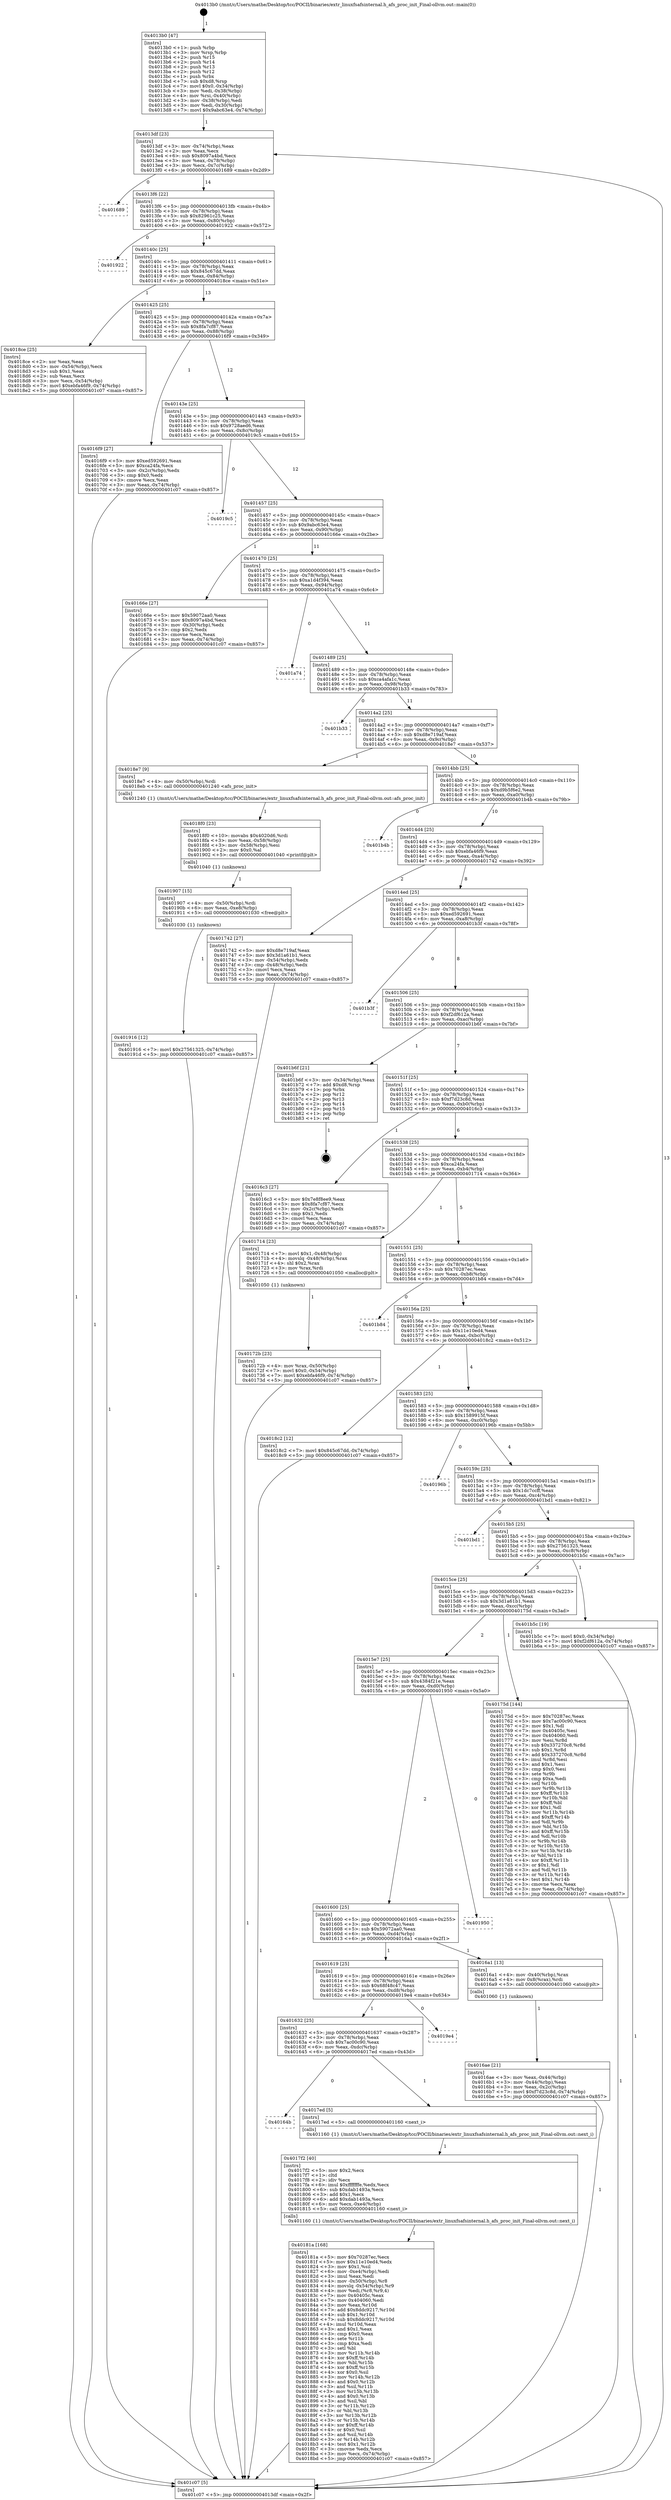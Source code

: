 digraph "0x4013b0" {
  label = "0x4013b0 (/mnt/c/Users/mathe/Desktop/tcc/POCII/binaries/extr_linuxfsafsinternal.h_afs_proc_init_Final-ollvm.out::main(0))"
  labelloc = "t"
  node[shape=record]

  Entry [label="",width=0.3,height=0.3,shape=circle,fillcolor=black,style=filled]
  "0x4013df" [label="{
     0x4013df [23]\l
     | [instrs]\l
     &nbsp;&nbsp;0x4013df \<+3\>: mov -0x74(%rbp),%eax\l
     &nbsp;&nbsp;0x4013e2 \<+2\>: mov %eax,%ecx\l
     &nbsp;&nbsp;0x4013e4 \<+6\>: sub $0x8097a4bd,%ecx\l
     &nbsp;&nbsp;0x4013ea \<+3\>: mov %eax,-0x78(%rbp)\l
     &nbsp;&nbsp;0x4013ed \<+3\>: mov %ecx,-0x7c(%rbp)\l
     &nbsp;&nbsp;0x4013f0 \<+6\>: je 0000000000401689 \<main+0x2d9\>\l
  }"]
  "0x401689" [label="{
     0x401689\l
  }", style=dashed]
  "0x4013f6" [label="{
     0x4013f6 [22]\l
     | [instrs]\l
     &nbsp;&nbsp;0x4013f6 \<+5\>: jmp 00000000004013fb \<main+0x4b\>\l
     &nbsp;&nbsp;0x4013fb \<+3\>: mov -0x78(%rbp),%eax\l
     &nbsp;&nbsp;0x4013fe \<+5\>: sub $0x82961c25,%eax\l
     &nbsp;&nbsp;0x401403 \<+3\>: mov %eax,-0x80(%rbp)\l
     &nbsp;&nbsp;0x401406 \<+6\>: je 0000000000401922 \<main+0x572\>\l
  }"]
  Exit [label="",width=0.3,height=0.3,shape=circle,fillcolor=black,style=filled,peripheries=2]
  "0x401922" [label="{
     0x401922\l
  }", style=dashed]
  "0x40140c" [label="{
     0x40140c [25]\l
     | [instrs]\l
     &nbsp;&nbsp;0x40140c \<+5\>: jmp 0000000000401411 \<main+0x61\>\l
     &nbsp;&nbsp;0x401411 \<+3\>: mov -0x78(%rbp),%eax\l
     &nbsp;&nbsp;0x401414 \<+5\>: sub $0x845c67dd,%eax\l
     &nbsp;&nbsp;0x401419 \<+6\>: mov %eax,-0x84(%rbp)\l
     &nbsp;&nbsp;0x40141f \<+6\>: je 00000000004018ce \<main+0x51e\>\l
  }"]
  "0x401916" [label="{
     0x401916 [12]\l
     | [instrs]\l
     &nbsp;&nbsp;0x401916 \<+7\>: movl $0x27561325,-0x74(%rbp)\l
     &nbsp;&nbsp;0x40191d \<+5\>: jmp 0000000000401c07 \<main+0x857\>\l
  }"]
  "0x4018ce" [label="{
     0x4018ce [25]\l
     | [instrs]\l
     &nbsp;&nbsp;0x4018ce \<+2\>: xor %eax,%eax\l
     &nbsp;&nbsp;0x4018d0 \<+3\>: mov -0x54(%rbp),%ecx\l
     &nbsp;&nbsp;0x4018d3 \<+3\>: sub $0x1,%eax\l
     &nbsp;&nbsp;0x4018d6 \<+2\>: sub %eax,%ecx\l
     &nbsp;&nbsp;0x4018d8 \<+3\>: mov %ecx,-0x54(%rbp)\l
     &nbsp;&nbsp;0x4018db \<+7\>: movl $0xebfa46f9,-0x74(%rbp)\l
     &nbsp;&nbsp;0x4018e2 \<+5\>: jmp 0000000000401c07 \<main+0x857\>\l
  }"]
  "0x401425" [label="{
     0x401425 [25]\l
     | [instrs]\l
     &nbsp;&nbsp;0x401425 \<+5\>: jmp 000000000040142a \<main+0x7a\>\l
     &nbsp;&nbsp;0x40142a \<+3\>: mov -0x78(%rbp),%eax\l
     &nbsp;&nbsp;0x40142d \<+5\>: sub $0x8fa7cf87,%eax\l
     &nbsp;&nbsp;0x401432 \<+6\>: mov %eax,-0x88(%rbp)\l
     &nbsp;&nbsp;0x401438 \<+6\>: je 00000000004016f9 \<main+0x349\>\l
  }"]
  "0x401907" [label="{
     0x401907 [15]\l
     | [instrs]\l
     &nbsp;&nbsp;0x401907 \<+4\>: mov -0x50(%rbp),%rdi\l
     &nbsp;&nbsp;0x40190b \<+6\>: mov %eax,-0xe8(%rbp)\l
     &nbsp;&nbsp;0x401911 \<+5\>: call 0000000000401030 \<free@plt\>\l
     | [calls]\l
     &nbsp;&nbsp;0x401030 \{1\} (unknown)\l
  }"]
  "0x4016f9" [label="{
     0x4016f9 [27]\l
     | [instrs]\l
     &nbsp;&nbsp;0x4016f9 \<+5\>: mov $0xed592691,%eax\l
     &nbsp;&nbsp;0x4016fe \<+5\>: mov $0xca24fa,%ecx\l
     &nbsp;&nbsp;0x401703 \<+3\>: mov -0x2c(%rbp),%edx\l
     &nbsp;&nbsp;0x401706 \<+3\>: cmp $0x0,%edx\l
     &nbsp;&nbsp;0x401709 \<+3\>: cmove %ecx,%eax\l
     &nbsp;&nbsp;0x40170c \<+3\>: mov %eax,-0x74(%rbp)\l
     &nbsp;&nbsp;0x40170f \<+5\>: jmp 0000000000401c07 \<main+0x857\>\l
  }"]
  "0x40143e" [label="{
     0x40143e [25]\l
     | [instrs]\l
     &nbsp;&nbsp;0x40143e \<+5\>: jmp 0000000000401443 \<main+0x93\>\l
     &nbsp;&nbsp;0x401443 \<+3\>: mov -0x78(%rbp),%eax\l
     &nbsp;&nbsp;0x401446 \<+5\>: sub $0x9728aed6,%eax\l
     &nbsp;&nbsp;0x40144b \<+6\>: mov %eax,-0x8c(%rbp)\l
     &nbsp;&nbsp;0x401451 \<+6\>: je 00000000004019c5 \<main+0x615\>\l
  }"]
  "0x4018f0" [label="{
     0x4018f0 [23]\l
     | [instrs]\l
     &nbsp;&nbsp;0x4018f0 \<+10\>: movabs $0x4020d6,%rdi\l
     &nbsp;&nbsp;0x4018fa \<+3\>: mov %eax,-0x58(%rbp)\l
     &nbsp;&nbsp;0x4018fd \<+3\>: mov -0x58(%rbp),%esi\l
     &nbsp;&nbsp;0x401900 \<+2\>: mov $0x0,%al\l
     &nbsp;&nbsp;0x401902 \<+5\>: call 0000000000401040 \<printf@plt\>\l
     | [calls]\l
     &nbsp;&nbsp;0x401040 \{1\} (unknown)\l
  }"]
  "0x4019c5" [label="{
     0x4019c5\l
  }", style=dashed]
  "0x401457" [label="{
     0x401457 [25]\l
     | [instrs]\l
     &nbsp;&nbsp;0x401457 \<+5\>: jmp 000000000040145c \<main+0xac\>\l
     &nbsp;&nbsp;0x40145c \<+3\>: mov -0x78(%rbp),%eax\l
     &nbsp;&nbsp;0x40145f \<+5\>: sub $0x9abc63e4,%eax\l
     &nbsp;&nbsp;0x401464 \<+6\>: mov %eax,-0x90(%rbp)\l
     &nbsp;&nbsp;0x40146a \<+6\>: je 000000000040166e \<main+0x2be\>\l
  }"]
  "0x40181a" [label="{
     0x40181a [168]\l
     | [instrs]\l
     &nbsp;&nbsp;0x40181a \<+5\>: mov $0x70287ec,%ecx\l
     &nbsp;&nbsp;0x40181f \<+5\>: mov $0x11e10ed4,%edx\l
     &nbsp;&nbsp;0x401824 \<+3\>: mov $0x1,%sil\l
     &nbsp;&nbsp;0x401827 \<+6\>: mov -0xe4(%rbp),%edi\l
     &nbsp;&nbsp;0x40182d \<+3\>: imul %eax,%edi\l
     &nbsp;&nbsp;0x401830 \<+4\>: mov -0x50(%rbp),%r8\l
     &nbsp;&nbsp;0x401834 \<+4\>: movslq -0x54(%rbp),%r9\l
     &nbsp;&nbsp;0x401838 \<+4\>: mov %edi,(%r8,%r9,4)\l
     &nbsp;&nbsp;0x40183c \<+7\>: mov 0x40405c,%eax\l
     &nbsp;&nbsp;0x401843 \<+7\>: mov 0x404060,%edi\l
     &nbsp;&nbsp;0x40184a \<+3\>: mov %eax,%r10d\l
     &nbsp;&nbsp;0x40184d \<+7\>: add $0x8ddc9217,%r10d\l
     &nbsp;&nbsp;0x401854 \<+4\>: sub $0x1,%r10d\l
     &nbsp;&nbsp;0x401858 \<+7\>: sub $0x8ddc9217,%r10d\l
     &nbsp;&nbsp;0x40185f \<+4\>: imul %r10d,%eax\l
     &nbsp;&nbsp;0x401863 \<+3\>: and $0x1,%eax\l
     &nbsp;&nbsp;0x401866 \<+3\>: cmp $0x0,%eax\l
     &nbsp;&nbsp;0x401869 \<+4\>: sete %r11b\l
     &nbsp;&nbsp;0x40186d \<+3\>: cmp $0xa,%edi\l
     &nbsp;&nbsp;0x401870 \<+3\>: setl %bl\l
     &nbsp;&nbsp;0x401873 \<+3\>: mov %r11b,%r14b\l
     &nbsp;&nbsp;0x401876 \<+4\>: xor $0xff,%r14b\l
     &nbsp;&nbsp;0x40187a \<+3\>: mov %bl,%r15b\l
     &nbsp;&nbsp;0x40187d \<+4\>: xor $0xff,%r15b\l
     &nbsp;&nbsp;0x401881 \<+4\>: xor $0x0,%sil\l
     &nbsp;&nbsp;0x401885 \<+3\>: mov %r14b,%r12b\l
     &nbsp;&nbsp;0x401888 \<+4\>: and $0x0,%r12b\l
     &nbsp;&nbsp;0x40188c \<+3\>: and %sil,%r11b\l
     &nbsp;&nbsp;0x40188f \<+3\>: mov %r15b,%r13b\l
     &nbsp;&nbsp;0x401892 \<+4\>: and $0x0,%r13b\l
     &nbsp;&nbsp;0x401896 \<+3\>: and %sil,%bl\l
     &nbsp;&nbsp;0x401899 \<+3\>: or %r11b,%r12b\l
     &nbsp;&nbsp;0x40189c \<+3\>: or %bl,%r13b\l
     &nbsp;&nbsp;0x40189f \<+3\>: xor %r13b,%r12b\l
     &nbsp;&nbsp;0x4018a2 \<+3\>: or %r15b,%r14b\l
     &nbsp;&nbsp;0x4018a5 \<+4\>: xor $0xff,%r14b\l
     &nbsp;&nbsp;0x4018a9 \<+4\>: or $0x0,%sil\l
     &nbsp;&nbsp;0x4018ad \<+3\>: and %sil,%r14b\l
     &nbsp;&nbsp;0x4018b0 \<+3\>: or %r14b,%r12b\l
     &nbsp;&nbsp;0x4018b3 \<+4\>: test $0x1,%r12b\l
     &nbsp;&nbsp;0x4018b7 \<+3\>: cmovne %edx,%ecx\l
     &nbsp;&nbsp;0x4018ba \<+3\>: mov %ecx,-0x74(%rbp)\l
     &nbsp;&nbsp;0x4018bd \<+5\>: jmp 0000000000401c07 \<main+0x857\>\l
  }"]
  "0x40166e" [label="{
     0x40166e [27]\l
     | [instrs]\l
     &nbsp;&nbsp;0x40166e \<+5\>: mov $0x59072aa0,%eax\l
     &nbsp;&nbsp;0x401673 \<+5\>: mov $0x8097a4bd,%ecx\l
     &nbsp;&nbsp;0x401678 \<+3\>: mov -0x30(%rbp),%edx\l
     &nbsp;&nbsp;0x40167b \<+3\>: cmp $0x2,%edx\l
     &nbsp;&nbsp;0x40167e \<+3\>: cmovne %ecx,%eax\l
     &nbsp;&nbsp;0x401681 \<+3\>: mov %eax,-0x74(%rbp)\l
     &nbsp;&nbsp;0x401684 \<+5\>: jmp 0000000000401c07 \<main+0x857\>\l
  }"]
  "0x401470" [label="{
     0x401470 [25]\l
     | [instrs]\l
     &nbsp;&nbsp;0x401470 \<+5\>: jmp 0000000000401475 \<main+0xc5\>\l
     &nbsp;&nbsp;0x401475 \<+3\>: mov -0x78(%rbp),%eax\l
     &nbsp;&nbsp;0x401478 \<+5\>: sub $0xa1d4f394,%eax\l
     &nbsp;&nbsp;0x40147d \<+6\>: mov %eax,-0x94(%rbp)\l
     &nbsp;&nbsp;0x401483 \<+6\>: je 0000000000401a74 \<main+0x6c4\>\l
  }"]
  "0x401c07" [label="{
     0x401c07 [5]\l
     | [instrs]\l
     &nbsp;&nbsp;0x401c07 \<+5\>: jmp 00000000004013df \<main+0x2f\>\l
  }"]
  "0x4013b0" [label="{
     0x4013b0 [47]\l
     | [instrs]\l
     &nbsp;&nbsp;0x4013b0 \<+1\>: push %rbp\l
     &nbsp;&nbsp;0x4013b1 \<+3\>: mov %rsp,%rbp\l
     &nbsp;&nbsp;0x4013b4 \<+2\>: push %r15\l
     &nbsp;&nbsp;0x4013b6 \<+2\>: push %r14\l
     &nbsp;&nbsp;0x4013b8 \<+2\>: push %r13\l
     &nbsp;&nbsp;0x4013ba \<+2\>: push %r12\l
     &nbsp;&nbsp;0x4013bc \<+1\>: push %rbx\l
     &nbsp;&nbsp;0x4013bd \<+7\>: sub $0xd8,%rsp\l
     &nbsp;&nbsp;0x4013c4 \<+7\>: movl $0x0,-0x34(%rbp)\l
     &nbsp;&nbsp;0x4013cb \<+3\>: mov %edi,-0x38(%rbp)\l
     &nbsp;&nbsp;0x4013ce \<+4\>: mov %rsi,-0x40(%rbp)\l
     &nbsp;&nbsp;0x4013d2 \<+3\>: mov -0x38(%rbp),%edi\l
     &nbsp;&nbsp;0x4013d5 \<+3\>: mov %edi,-0x30(%rbp)\l
     &nbsp;&nbsp;0x4013d8 \<+7\>: movl $0x9abc63e4,-0x74(%rbp)\l
  }"]
  "0x4017f2" [label="{
     0x4017f2 [40]\l
     | [instrs]\l
     &nbsp;&nbsp;0x4017f2 \<+5\>: mov $0x2,%ecx\l
     &nbsp;&nbsp;0x4017f7 \<+1\>: cltd\l
     &nbsp;&nbsp;0x4017f8 \<+2\>: idiv %ecx\l
     &nbsp;&nbsp;0x4017fa \<+6\>: imul $0xfffffffe,%edx,%ecx\l
     &nbsp;&nbsp;0x401800 \<+6\>: sub $0xdab1493a,%ecx\l
     &nbsp;&nbsp;0x401806 \<+3\>: add $0x1,%ecx\l
     &nbsp;&nbsp;0x401809 \<+6\>: add $0xdab1493a,%ecx\l
     &nbsp;&nbsp;0x40180f \<+6\>: mov %ecx,-0xe4(%rbp)\l
     &nbsp;&nbsp;0x401815 \<+5\>: call 0000000000401160 \<next_i\>\l
     | [calls]\l
     &nbsp;&nbsp;0x401160 \{1\} (/mnt/c/Users/mathe/Desktop/tcc/POCII/binaries/extr_linuxfsafsinternal.h_afs_proc_init_Final-ollvm.out::next_i)\l
  }"]
  "0x401a74" [label="{
     0x401a74\l
  }", style=dashed]
  "0x401489" [label="{
     0x401489 [25]\l
     | [instrs]\l
     &nbsp;&nbsp;0x401489 \<+5\>: jmp 000000000040148e \<main+0xde\>\l
     &nbsp;&nbsp;0x40148e \<+3\>: mov -0x78(%rbp),%eax\l
     &nbsp;&nbsp;0x401491 \<+5\>: sub $0xca4afa1c,%eax\l
     &nbsp;&nbsp;0x401496 \<+6\>: mov %eax,-0x98(%rbp)\l
     &nbsp;&nbsp;0x40149c \<+6\>: je 0000000000401b33 \<main+0x783\>\l
  }"]
  "0x40164b" [label="{
     0x40164b\l
  }", style=dashed]
  "0x401b33" [label="{
     0x401b33\l
  }", style=dashed]
  "0x4014a2" [label="{
     0x4014a2 [25]\l
     | [instrs]\l
     &nbsp;&nbsp;0x4014a2 \<+5\>: jmp 00000000004014a7 \<main+0xf7\>\l
     &nbsp;&nbsp;0x4014a7 \<+3\>: mov -0x78(%rbp),%eax\l
     &nbsp;&nbsp;0x4014aa \<+5\>: sub $0xd8e719af,%eax\l
     &nbsp;&nbsp;0x4014af \<+6\>: mov %eax,-0x9c(%rbp)\l
     &nbsp;&nbsp;0x4014b5 \<+6\>: je 00000000004018e7 \<main+0x537\>\l
  }"]
  "0x4017ed" [label="{
     0x4017ed [5]\l
     | [instrs]\l
     &nbsp;&nbsp;0x4017ed \<+5\>: call 0000000000401160 \<next_i\>\l
     | [calls]\l
     &nbsp;&nbsp;0x401160 \{1\} (/mnt/c/Users/mathe/Desktop/tcc/POCII/binaries/extr_linuxfsafsinternal.h_afs_proc_init_Final-ollvm.out::next_i)\l
  }"]
  "0x4018e7" [label="{
     0x4018e7 [9]\l
     | [instrs]\l
     &nbsp;&nbsp;0x4018e7 \<+4\>: mov -0x50(%rbp),%rdi\l
     &nbsp;&nbsp;0x4018eb \<+5\>: call 0000000000401240 \<afs_proc_init\>\l
     | [calls]\l
     &nbsp;&nbsp;0x401240 \{1\} (/mnt/c/Users/mathe/Desktop/tcc/POCII/binaries/extr_linuxfsafsinternal.h_afs_proc_init_Final-ollvm.out::afs_proc_init)\l
  }"]
  "0x4014bb" [label="{
     0x4014bb [25]\l
     | [instrs]\l
     &nbsp;&nbsp;0x4014bb \<+5\>: jmp 00000000004014c0 \<main+0x110\>\l
     &nbsp;&nbsp;0x4014c0 \<+3\>: mov -0x78(%rbp),%eax\l
     &nbsp;&nbsp;0x4014c3 \<+5\>: sub $0xd9b5f6e2,%eax\l
     &nbsp;&nbsp;0x4014c8 \<+6\>: mov %eax,-0xa0(%rbp)\l
     &nbsp;&nbsp;0x4014ce \<+6\>: je 0000000000401b4b \<main+0x79b\>\l
  }"]
  "0x401632" [label="{
     0x401632 [25]\l
     | [instrs]\l
     &nbsp;&nbsp;0x401632 \<+5\>: jmp 0000000000401637 \<main+0x287\>\l
     &nbsp;&nbsp;0x401637 \<+3\>: mov -0x78(%rbp),%eax\l
     &nbsp;&nbsp;0x40163a \<+5\>: sub $0x7ac00c90,%eax\l
     &nbsp;&nbsp;0x40163f \<+6\>: mov %eax,-0xdc(%rbp)\l
     &nbsp;&nbsp;0x401645 \<+6\>: je 00000000004017ed \<main+0x43d\>\l
  }"]
  "0x401b4b" [label="{
     0x401b4b\l
  }", style=dashed]
  "0x4014d4" [label="{
     0x4014d4 [25]\l
     | [instrs]\l
     &nbsp;&nbsp;0x4014d4 \<+5\>: jmp 00000000004014d9 \<main+0x129\>\l
     &nbsp;&nbsp;0x4014d9 \<+3\>: mov -0x78(%rbp),%eax\l
     &nbsp;&nbsp;0x4014dc \<+5\>: sub $0xebfa46f9,%eax\l
     &nbsp;&nbsp;0x4014e1 \<+6\>: mov %eax,-0xa4(%rbp)\l
     &nbsp;&nbsp;0x4014e7 \<+6\>: je 0000000000401742 \<main+0x392\>\l
  }"]
  "0x4019e4" [label="{
     0x4019e4\l
  }", style=dashed]
  "0x401742" [label="{
     0x401742 [27]\l
     | [instrs]\l
     &nbsp;&nbsp;0x401742 \<+5\>: mov $0xd8e719af,%eax\l
     &nbsp;&nbsp;0x401747 \<+5\>: mov $0x3d1a61b1,%ecx\l
     &nbsp;&nbsp;0x40174c \<+3\>: mov -0x54(%rbp),%edx\l
     &nbsp;&nbsp;0x40174f \<+3\>: cmp -0x48(%rbp),%edx\l
     &nbsp;&nbsp;0x401752 \<+3\>: cmovl %ecx,%eax\l
     &nbsp;&nbsp;0x401755 \<+3\>: mov %eax,-0x74(%rbp)\l
     &nbsp;&nbsp;0x401758 \<+5\>: jmp 0000000000401c07 \<main+0x857\>\l
  }"]
  "0x4014ed" [label="{
     0x4014ed [25]\l
     | [instrs]\l
     &nbsp;&nbsp;0x4014ed \<+5\>: jmp 00000000004014f2 \<main+0x142\>\l
     &nbsp;&nbsp;0x4014f2 \<+3\>: mov -0x78(%rbp),%eax\l
     &nbsp;&nbsp;0x4014f5 \<+5\>: sub $0xed592691,%eax\l
     &nbsp;&nbsp;0x4014fa \<+6\>: mov %eax,-0xa8(%rbp)\l
     &nbsp;&nbsp;0x401500 \<+6\>: je 0000000000401b3f \<main+0x78f\>\l
  }"]
  "0x40172b" [label="{
     0x40172b [23]\l
     | [instrs]\l
     &nbsp;&nbsp;0x40172b \<+4\>: mov %rax,-0x50(%rbp)\l
     &nbsp;&nbsp;0x40172f \<+7\>: movl $0x0,-0x54(%rbp)\l
     &nbsp;&nbsp;0x401736 \<+7\>: movl $0xebfa46f9,-0x74(%rbp)\l
     &nbsp;&nbsp;0x40173d \<+5\>: jmp 0000000000401c07 \<main+0x857\>\l
  }"]
  "0x401b3f" [label="{
     0x401b3f\l
  }", style=dashed]
  "0x401506" [label="{
     0x401506 [25]\l
     | [instrs]\l
     &nbsp;&nbsp;0x401506 \<+5\>: jmp 000000000040150b \<main+0x15b\>\l
     &nbsp;&nbsp;0x40150b \<+3\>: mov -0x78(%rbp),%eax\l
     &nbsp;&nbsp;0x40150e \<+5\>: sub $0xf2df612a,%eax\l
     &nbsp;&nbsp;0x401513 \<+6\>: mov %eax,-0xac(%rbp)\l
     &nbsp;&nbsp;0x401519 \<+6\>: je 0000000000401b6f \<main+0x7bf\>\l
  }"]
  "0x4016ae" [label="{
     0x4016ae [21]\l
     | [instrs]\l
     &nbsp;&nbsp;0x4016ae \<+3\>: mov %eax,-0x44(%rbp)\l
     &nbsp;&nbsp;0x4016b1 \<+3\>: mov -0x44(%rbp),%eax\l
     &nbsp;&nbsp;0x4016b4 \<+3\>: mov %eax,-0x2c(%rbp)\l
     &nbsp;&nbsp;0x4016b7 \<+7\>: movl $0xf7d23c8d,-0x74(%rbp)\l
     &nbsp;&nbsp;0x4016be \<+5\>: jmp 0000000000401c07 \<main+0x857\>\l
  }"]
  "0x401b6f" [label="{
     0x401b6f [21]\l
     | [instrs]\l
     &nbsp;&nbsp;0x401b6f \<+3\>: mov -0x34(%rbp),%eax\l
     &nbsp;&nbsp;0x401b72 \<+7\>: add $0xd8,%rsp\l
     &nbsp;&nbsp;0x401b79 \<+1\>: pop %rbx\l
     &nbsp;&nbsp;0x401b7a \<+2\>: pop %r12\l
     &nbsp;&nbsp;0x401b7c \<+2\>: pop %r13\l
     &nbsp;&nbsp;0x401b7e \<+2\>: pop %r14\l
     &nbsp;&nbsp;0x401b80 \<+2\>: pop %r15\l
     &nbsp;&nbsp;0x401b82 \<+1\>: pop %rbp\l
     &nbsp;&nbsp;0x401b83 \<+1\>: ret\l
  }"]
  "0x40151f" [label="{
     0x40151f [25]\l
     | [instrs]\l
     &nbsp;&nbsp;0x40151f \<+5\>: jmp 0000000000401524 \<main+0x174\>\l
     &nbsp;&nbsp;0x401524 \<+3\>: mov -0x78(%rbp),%eax\l
     &nbsp;&nbsp;0x401527 \<+5\>: sub $0xf7d23c8d,%eax\l
     &nbsp;&nbsp;0x40152c \<+6\>: mov %eax,-0xb0(%rbp)\l
     &nbsp;&nbsp;0x401532 \<+6\>: je 00000000004016c3 \<main+0x313\>\l
  }"]
  "0x401619" [label="{
     0x401619 [25]\l
     | [instrs]\l
     &nbsp;&nbsp;0x401619 \<+5\>: jmp 000000000040161e \<main+0x26e\>\l
     &nbsp;&nbsp;0x40161e \<+3\>: mov -0x78(%rbp),%eax\l
     &nbsp;&nbsp;0x401621 \<+5\>: sub $0x68f48c47,%eax\l
     &nbsp;&nbsp;0x401626 \<+6\>: mov %eax,-0xd8(%rbp)\l
     &nbsp;&nbsp;0x40162c \<+6\>: je 00000000004019e4 \<main+0x634\>\l
  }"]
  "0x4016c3" [label="{
     0x4016c3 [27]\l
     | [instrs]\l
     &nbsp;&nbsp;0x4016c3 \<+5\>: mov $0x7e8f8ee9,%eax\l
     &nbsp;&nbsp;0x4016c8 \<+5\>: mov $0x8fa7cf87,%ecx\l
     &nbsp;&nbsp;0x4016cd \<+3\>: mov -0x2c(%rbp),%edx\l
     &nbsp;&nbsp;0x4016d0 \<+3\>: cmp $0x1,%edx\l
     &nbsp;&nbsp;0x4016d3 \<+3\>: cmovl %ecx,%eax\l
     &nbsp;&nbsp;0x4016d6 \<+3\>: mov %eax,-0x74(%rbp)\l
     &nbsp;&nbsp;0x4016d9 \<+5\>: jmp 0000000000401c07 \<main+0x857\>\l
  }"]
  "0x401538" [label="{
     0x401538 [25]\l
     | [instrs]\l
     &nbsp;&nbsp;0x401538 \<+5\>: jmp 000000000040153d \<main+0x18d\>\l
     &nbsp;&nbsp;0x40153d \<+3\>: mov -0x78(%rbp),%eax\l
     &nbsp;&nbsp;0x401540 \<+5\>: sub $0xca24fa,%eax\l
     &nbsp;&nbsp;0x401545 \<+6\>: mov %eax,-0xb4(%rbp)\l
     &nbsp;&nbsp;0x40154b \<+6\>: je 0000000000401714 \<main+0x364\>\l
  }"]
  "0x4016a1" [label="{
     0x4016a1 [13]\l
     | [instrs]\l
     &nbsp;&nbsp;0x4016a1 \<+4\>: mov -0x40(%rbp),%rax\l
     &nbsp;&nbsp;0x4016a5 \<+4\>: mov 0x8(%rax),%rdi\l
     &nbsp;&nbsp;0x4016a9 \<+5\>: call 0000000000401060 \<atoi@plt\>\l
     | [calls]\l
     &nbsp;&nbsp;0x401060 \{1\} (unknown)\l
  }"]
  "0x401714" [label="{
     0x401714 [23]\l
     | [instrs]\l
     &nbsp;&nbsp;0x401714 \<+7\>: movl $0x1,-0x48(%rbp)\l
     &nbsp;&nbsp;0x40171b \<+4\>: movslq -0x48(%rbp),%rax\l
     &nbsp;&nbsp;0x40171f \<+4\>: shl $0x2,%rax\l
     &nbsp;&nbsp;0x401723 \<+3\>: mov %rax,%rdi\l
     &nbsp;&nbsp;0x401726 \<+5\>: call 0000000000401050 \<malloc@plt\>\l
     | [calls]\l
     &nbsp;&nbsp;0x401050 \{1\} (unknown)\l
  }"]
  "0x401551" [label="{
     0x401551 [25]\l
     | [instrs]\l
     &nbsp;&nbsp;0x401551 \<+5\>: jmp 0000000000401556 \<main+0x1a6\>\l
     &nbsp;&nbsp;0x401556 \<+3\>: mov -0x78(%rbp),%eax\l
     &nbsp;&nbsp;0x401559 \<+5\>: sub $0x70287ec,%eax\l
     &nbsp;&nbsp;0x40155e \<+6\>: mov %eax,-0xb8(%rbp)\l
     &nbsp;&nbsp;0x401564 \<+6\>: je 0000000000401b84 \<main+0x7d4\>\l
  }"]
  "0x401600" [label="{
     0x401600 [25]\l
     | [instrs]\l
     &nbsp;&nbsp;0x401600 \<+5\>: jmp 0000000000401605 \<main+0x255\>\l
     &nbsp;&nbsp;0x401605 \<+3\>: mov -0x78(%rbp),%eax\l
     &nbsp;&nbsp;0x401608 \<+5\>: sub $0x59072aa0,%eax\l
     &nbsp;&nbsp;0x40160d \<+6\>: mov %eax,-0xd4(%rbp)\l
     &nbsp;&nbsp;0x401613 \<+6\>: je 00000000004016a1 \<main+0x2f1\>\l
  }"]
  "0x401b84" [label="{
     0x401b84\l
  }", style=dashed]
  "0x40156a" [label="{
     0x40156a [25]\l
     | [instrs]\l
     &nbsp;&nbsp;0x40156a \<+5\>: jmp 000000000040156f \<main+0x1bf\>\l
     &nbsp;&nbsp;0x40156f \<+3\>: mov -0x78(%rbp),%eax\l
     &nbsp;&nbsp;0x401572 \<+5\>: sub $0x11e10ed4,%eax\l
     &nbsp;&nbsp;0x401577 \<+6\>: mov %eax,-0xbc(%rbp)\l
     &nbsp;&nbsp;0x40157d \<+6\>: je 00000000004018c2 \<main+0x512\>\l
  }"]
  "0x401950" [label="{
     0x401950\l
  }", style=dashed]
  "0x4018c2" [label="{
     0x4018c2 [12]\l
     | [instrs]\l
     &nbsp;&nbsp;0x4018c2 \<+7\>: movl $0x845c67dd,-0x74(%rbp)\l
     &nbsp;&nbsp;0x4018c9 \<+5\>: jmp 0000000000401c07 \<main+0x857\>\l
  }"]
  "0x401583" [label="{
     0x401583 [25]\l
     | [instrs]\l
     &nbsp;&nbsp;0x401583 \<+5\>: jmp 0000000000401588 \<main+0x1d8\>\l
     &nbsp;&nbsp;0x401588 \<+3\>: mov -0x78(%rbp),%eax\l
     &nbsp;&nbsp;0x40158b \<+5\>: sub $0x1589915f,%eax\l
     &nbsp;&nbsp;0x401590 \<+6\>: mov %eax,-0xc0(%rbp)\l
     &nbsp;&nbsp;0x401596 \<+6\>: je 000000000040196b \<main+0x5bb\>\l
  }"]
  "0x4015e7" [label="{
     0x4015e7 [25]\l
     | [instrs]\l
     &nbsp;&nbsp;0x4015e7 \<+5\>: jmp 00000000004015ec \<main+0x23c\>\l
     &nbsp;&nbsp;0x4015ec \<+3\>: mov -0x78(%rbp),%eax\l
     &nbsp;&nbsp;0x4015ef \<+5\>: sub $0x4384f21e,%eax\l
     &nbsp;&nbsp;0x4015f4 \<+6\>: mov %eax,-0xd0(%rbp)\l
     &nbsp;&nbsp;0x4015fa \<+6\>: je 0000000000401950 \<main+0x5a0\>\l
  }"]
  "0x40196b" [label="{
     0x40196b\l
  }", style=dashed]
  "0x40159c" [label="{
     0x40159c [25]\l
     | [instrs]\l
     &nbsp;&nbsp;0x40159c \<+5\>: jmp 00000000004015a1 \<main+0x1f1\>\l
     &nbsp;&nbsp;0x4015a1 \<+3\>: mov -0x78(%rbp),%eax\l
     &nbsp;&nbsp;0x4015a4 \<+5\>: sub $0x1dc7ccff,%eax\l
     &nbsp;&nbsp;0x4015a9 \<+6\>: mov %eax,-0xc4(%rbp)\l
     &nbsp;&nbsp;0x4015af \<+6\>: je 0000000000401bd1 \<main+0x821\>\l
  }"]
  "0x40175d" [label="{
     0x40175d [144]\l
     | [instrs]\l
     &nbsp;&nbsp;0x40175d \<+5\>: mov $0x70287ec,%eax\l
     &nbsp;&nbsp;0x401762 \<+5\>: mov $0x7ac00c90,%ecx\l
     &nbsp;&nbsp;0x401767 \<+2\>: mov $0x1,%dl\l
     &nbsp;&nbsp;0x401769 \<+7\>: mov 0x40405c,%esi\l
     &nbsp;&nbsp;0x401770 \<+7\>: mov 0x404060,%edi\l
     &nbsp;&nbsp;0x401777 \<+3\>: mov %esi,%r8d\l
     &nbsp;&nbsp;0x40177a \<+7\>: sub $0x337270c8,%r8d\l
     &nbsp;&nbsp;0x401781 \<+4\>: sub $0x1,%r8d\l
     &nbsp;&nbsp;0x401785 \<+7\>: add $0x337270c8,%r8d\l
     &nbsp;&nbsp;0x40178c \<+4\>: imul %r8d,%esi\l
     &nbsp;&nbsp;0x401790 \<+3\>: and $0x1,%esi\l
     &nbsp;&nbsp;0x401793 \<+3\>: cmp $0x0,%esi\l
     &nbsp;&nbsp;0x401796 \<+4\>: sete %r9b\l
     &nbsp;&nbsp;0x40179a \<+3\>: cmp $0xa,%edi\l
     &nbsp;&nbsp;0x40179d \<+4\>: setl %r10b\l
     &nbsp;&nbsp;0x4017a1 \<+3\>: mov %r9b,%r11b\l
     &nbsp;&nbsp;0x4017a4 \<+4\>: xor $0xff,%r11b\l
     &nbsp;&nbsp;0x4017a8 \<+3\>: mov %r10b,%bl\l
     &nbsp;&nbsp;0x4017ab \<+3\>: xor $0xff,%bl\l
     &nbsp;&nbsp;0x4017ae \<+3\>: xor $0x1,%dl\l
     &nbsp;&nbsp;0x4017b1 \<+3\>: mov %r11b,%r14b\l
     &nbsp;&nbsp;0x4017b4 \<+4\>: and $0xff,%r14b\l
     &nbsp;&nbsp;0x4017b8 \<+3\>: and %dl,%r9b\l
     &nbsp;&nbsp;0x4017bb \<+3\>: mov %bl,%r15b\l
     &nbsp;&nbsp;0x4017be \<+4\>: and $0xff,%r15b\l
     &nbsp;&nbsp;0x4017c2 \<+3\>: and %dl,%r10b\l
     &nbsp;&nbsp;0x4017c5 \<+3\>: or %r9b,%r14b\l
     &nbsp;&nbsp;0x4017c8 \<+3\>: or %r10b,%r15b\l
     &nbsp;&nbsp;0x4017cb \<+3\>: xor %r15b,%r14b\l
     &nbsp;&nbsp;0x4017ce \<+3\>: or %bl,%r11b\l
     &nbsp;&nbsp;0x4017d1 \<+4\>: xor $0xff,%r11b\l
     &nbsp;&nbsp;0x4017d5 \<+3\>: or $0x1,%dl\l
     &nbsp;&nbsp;0x4017d8 \<+3\>: and %dl,%r11b\l
     &nbsp;&nbsp;0x4017db \<+3\>: or %r11b,%r14b\l
     &nbsp;&nbsp;0x4017de \<+4\>: test $0x1,%r14b\l
     &nbsp;&nbsp;0x4017e2 \<+3\>: cmovne %ecx,%eax\l
     &nbsp;&nbsp;0x4017e5 \<+3\>: mov %eax,-0x74(%rbp)\l
     &nbsp;&nbsp;0x4017e8 \<+5\>: jmp 0000000000401c07 \<main+0x857\>\l
  }"]
  "0x401bd1" [label="{
     0x401bd1\l
  }", style=dashed]
  "0x4015b5" [label="{
     0x4015b5 [25]\l
     | [instrs]\l
     &nbsp;&nbsp;0x4015b5 \<+5\>: jmp 00000000004015ba \<main+0x20a\>\l
     &nbsp;&nbsp;0x4015ba \<+3\>: mov -0x78(%rbp),%eax\l
     &nbsp;&nbsp;0x4015bd \<+5\>: sub $0x27561325,%eax\l
     &nbsp;&nbsp;0x4015c2 \<+6\>: mov %eax,-0xc8(%rbp)\l
     &nbsp;&nbsp;0x4015c8 \<+6\>: je 0000000000401b5c \<main+0x7ac\>\l
  }"]
  "0x4015ce" [label="{
     0x4015ce [25]\l
     | [instrs]\l
     &nbsp;&nbsp;0x4015ce \<+5\>: jmp 00000000004015d3 \<main+0x223\>\l
     &nbsp;&nbsp;0x4015d3 \<+3\>: mov -0x78(%rbp),%eax\l
     &nbsp;&nbsp;0x4015d6 \<+5\>: sub $0x3d1a61b1,%eax\l
     &nbsp;&nbsp;0x4015db \<+6\>: mov %eax,-0xcc(%rbp)\l
     &nbsp;&nbsp;0x4015e1 \<+6\>: je 000000000040175d \<main+0x3ad\>\l
  }"]
  "0x401b5c" [label="{
     0x401b5c [19]\l
     | [instrs]\l
     &nbsp;&nbsp;0x401b5c \<+7\>: movl $0x0,-0x34(%rbp)\l
     &nbsp;&nbsp;0x401b63 \<+7\>: movl $0xf2df612a,-0x74(%rbp)\l
     &nbsp;&nbsp;0x401b6a \<+5\>: jmp 0000000000401c07 \<main+0x857\>\l
  }"]
  Entry -> "0x4013b0" [label=" 1"]
  "0x4013df" -> "0x401689" [label=" 0"]
  "0x4013df" -> "0x4013f6" [label=" 14"]
  "0x401b6f" -> Exit [label=" 1"]
  "0x4013f6" -> "0x401922" [label=" 0"]
  "0x4013f6" -> "0x40140c" [label=" 14"]
  "0x401b5c" -> "0x401c07" [label=" 1"]
  "0x40140c" -> "0x4018ce" [label=" 1"]
  "0x40140c" -> "0x401425" [label=" 13"]
  "0x401916" -> "0x401c07" [label=" 1"]
  "0x401425" -> "0x4016f9" [label=" 1"]
  "0x401425" -> "0x40143e" [label=" 12"]
  "0x401907" -> "0x401916" [label=" 1"]
  "0x40143e" -> "0x4019c5" [label=" 0"]
  "0x40143e" -> "0x401457" [label=" 12"]
  "0x4018f0" -> "0x401907" [label=" 1"]
  "0x401457" -> "0x40166e" [label=" 1"]
  "0x401457" -> "0x401470" [label=" 11"]
  "0x40166e" -> "0x401c07" [label=" 1"]
  "0x4013b0" -> "0x4013df" [label=" 1"]
  "0x401c07" -> "0x4013df" [label=" 13"]
  "0x4018e7" -> "0x4018f0" [label=" 1"]
  "0x401470" -> "0x401a74" [label=" 0"]
  "0x401470" -> "0x401489" [label=" 11"]
  "0x4018ce" -> "0x401c07" [label=" 1"]
  "0x401489" -> "0x401b33" [label=" 0"]
  "0x401489" -> "0x4014a2" [label=" 11"]
  "0x4018c2" -> "0x401c07" [label=" 1"]
  "0x4014a2" -> "0x4018e7" [label=" 1"]
  "0x4014a2" -> "0x4014bb" [label=" 10"]
  "0x40181a" -> "0x401c07" [label=" 1"]
  "0x4014bb" -> "0x401b4b" [label=" 0"]
  "0x4014bb" -> "0x4014d4" [label=" 10"]
  "0x4017ed" -> "0x4017f2" [label=" 1"]
  "0x4014d4" -> "0x401742" [label=" 2"]
  "0x4014d4" -> "0x4014ed" [label=" 8"]
  "0x401632" -> "0x40164b" [label=" 0"]
  "0x4014ed" -> "0x401b3f" [label=" 0"]
  "0x4014ed" -> "0x401506" [label=" 8"]
  "0x4017f2" -> "0x40181a" [label=" 1"]
  "0x401506" -> "0x401b6f" [label=" 1"]
  "0x401506" -> "0x40151f" [label=" 7"]
  "0x401619" -> "0x401632" [label=" 1"]
  "0x40151f" -> "0x4016c3" [label=" 1"]
  "0x40151f" -> "0x401538" [label=" 6"]
  "0x401619" -> "0x4019e4" [label=" 0"]
  "0x401538" -> "0x401714" [label=" 1"]
  "0x401538" -> "0x401551" [label=" 5"]
  "0x401632" -> "0x4017ed" [label=" 1"]
  "0x401551" -> "0x401b84" [label=" 0"]
  "0x401551" -> "0x40156a" [label=" 5"]
  "0x401742" -> "0x401c07" [label=" 2"]
  "0x40156a" -> "0x4018c2" [label=" 1"]
  "0x40156a" -> "0x401583" [label=" 4"]
  "0x40172b" -> "0x401c07" [label=" 1"]
  "0x401583" -> "0x40196b" [label=" 0"]
  "0x401583" -> "0x40159c" [label=" 4"]
  "0x4016f9" -> "0x401c07" [label=" 1"]
  "0x40159c" -> "0x401bd1" [label=" 0"]
  "0x40159c" -> "0x4015b5" [label=" 4"]
  "0x4016c3" -> "0x401c07" [label=" 1"]
  "0x4015b5" -> "0x401b5c" [label=" 1"]
  "0x4015b5" -> "0x4015ce" [label=" 3"]
  "0x4016ae" -> "0x401c07" [label=" 1"]
  "0x4015ce" -> "0x40175d" [label=" 1"]
  "0x4015ce" -> "0x4015e7" [label=" 2"]
  "0x401714" -> "0x40172b" [label=" 1"]
  "0x4015e7" -> "0x401950" [label=" 0"]
  "0x4015e7" -> "0x401600" [label=" 2"]
  "0x40175d" -> "0x401c07" [label=" 1"]
  "0x401600" -> "0x4016a1" [label=" 1"]
  "0x401600" -> "0x401619" [label=" 1"]
  "0x4016a1" -> "0x4016ae" [label=" 1"]
}
